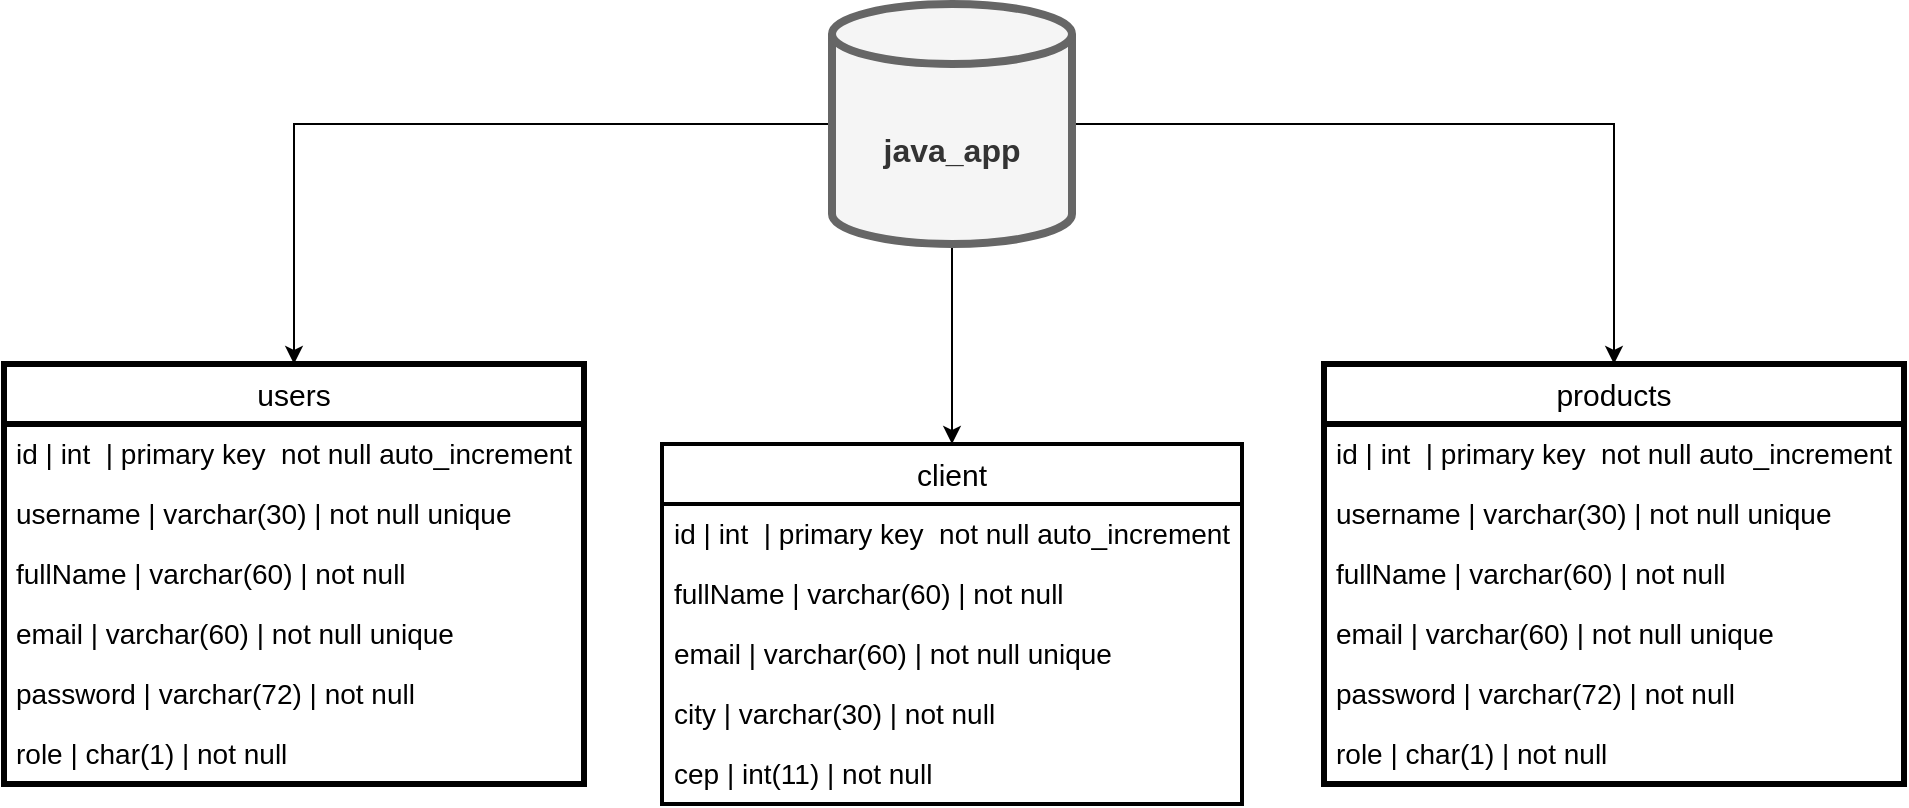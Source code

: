 <mxfile version="24.7.16">
  <diagram name="Página-1" id="-jYGax4Z-KlBJ2uLjjoX">
    <mxGraphModel dx="1941" dy="1733" grid="1" gridSize="10" guides="1" tooltips="1" connect="1" arrows="1" fold="1" page="1" pageScale="1" pageWidth="827" pageHeight="1169" math="0" shadow="0">
      <root>
        <mxCell id="0" />
        <mxCell id="1" parent="0" />
        <mxCell id="kctth2zFLPnqRk-hPfyQ-13" value="" style="edgeStyle=orthogonalEdgeStyle;rounded=0;orthogonalLoop=1;jettySize=auto;html=1;exitX=0;exitY=0.5;exitDx=0;exitDy=0;exitPerimeter=0;" edge="1" parent="1" source="kctth2zFLPnqRk-hPfyQ-2" target="kctth2zFLPnqRk-hPfyQ-3">
          <mxGeometry relative="1" as="geometry" />
        </mxCell>
        <mxCell id="kctth2zFLPnqRk-hPfyQ-22" value="" style="edgeStyle=orthogonalEdgeStyle;rounded=0;orthogonalLoop=1;jettySize=auto;html=1;entryX=0.5;entryY=0;entryDx=0;entryDy=0;" edge="1" parent="1" source="kctth2zFLPnqRk-hPfyQ-2" target="kctth2zFLPnqRk-hPfyQ-15">
          <mxGeometry relative="1" as="geometry" />
        </mxCell>
        <mxCell id="kctth2zFLPnqRk-hPfyQ-30" value="" style="edgeStyle=orthogonalEdgeStyle;rounded=0;orthogonalLoop=1;jettySize=auto;html=1;entryX=0.5;entryY=0;entryDx=0;entryDy=0;" edge="1" parent="1" source="kctth2zFLPnqRk-hPfyQ-2" target="kctth2zFLPnqRk-hPfyQ-23">
          <mxGeometry relative="1" as="geometry" />
        </mxCell>
        <mxCell id="kctth2zFLPnqRk-hPfyQ-2" value="&lt;font style=&quot;font-size: 16px;&quot;&gt;&lt;b&gt;java_app&lt;/b&gt;&lt;/font&gt;" style="shape=cylinder3;whiteSpace=wrap;html=1;boundedLbl=1;backgroundOutline=1;size=15;fillColor=#f5f5f5;strokeColor=#666666;fontColor=#333333;strokeWidth=4;" vertex="1" parent="1">
          <mxGeometry x="354" y="-50" width="120" height="120" as="geometry" />
        </mxCell>
        <mxCell id="kctth2zFLPnqRk-hPfyQ-3" value="&lt;font style=&quot;font-size: 15px;&quot;&gt;users&lt;/font&gt;" style="swimlane;fontStyle=0;childLayout=stackLayout;horizontal=1;startSize=30;horizontalStack=0;resizeParent=1;resizeParentMax=0;resizeLast=0;collapsible=1;marginBottom=0;whiteSpace=wrap;html=1;strokeWidth=3;" vertex="1" parent="1">
          <mxGeometry x="-60" y="130" width="290" height="210" as="geometry" />
        </mxCell>
        <mxCell id="kctth2zFLPnqRk-hPfyQ-5" value="&lt;span style=&quot;font-size: 14px;&quot;&gt;id | int&amp;nbsp; | primary key&amp;nbsp; not null auto_increment&lt;/span&gt;" style="text;strokeColor=none;fillColor=none;align=left;verticalAlign=middle;spacingLeft=4;spacingRight=4;overflow=hidden;points=[[0,0.5],[1,0.5]];portConstraint=eastwest;rotatable=0;whiteSpace=wrap;html=1;" vertex="1" parent="kctth2zFLPnqRk-hPfyQ-3">
          <mxGeometry y="30" width="290" height="30" as="geometry" />
        </mxCell>
        <mxCell id="kctth2zFLPnqRk-hPfyQ-6" value="&lt;font style=&quot;font-size: 14px;&quot;&gt;username | varchar(30) | not null unique&lt;/font&gt;" style="text;strokeColor=none;fillColor=none;align=left;verticalAlign=middle;spacingLeft=4;spacingRight=4;overflow=hidden;points=[[0,0.5],[1,0.5]];portConstraint=eastwest;rotatable=0;whiteSpace=wrap;html=1;" vertex="1" parent="kctth2zFLPnqRk-hPfyQ-3">
          <mxGeometry y="60" width="290" height="30" as="geometry" />
        </mxCell>
        <mxCell id="kctth2zFLPnqRk-hPfyQ-14" value="&lt;font style=&quot;font-size: 14px;&quot;&gt;fullName | varchar(60) | not null&lt;/font&gt;" style="text;strokeColor=none;fillColor=none;align=left;verticalAlign=middle;spacingLeft=4;spacingRight=4;overflow=hidden;points=[[0,0.5],[1,0.5]];portConstraint=eastwest;rotatable=0;whiteSpace=wrap;html=1;" vertex="1" parent="kctth2zFLPnqRk-hPfyQ-3">
          <mxGeometry y="90" width="290" height="30" as="geometry" />
        </mxCell>
        <mxCell id="kctth2zFLPnqRk-hPfyQ-7" value="&lt;font style=&quot;font-size: 14px;&quot;&gt;email | varchar(60) | not null unique&lt;/font&gt;" style="text;strokeColor=none;fillColor=none;align=left;verticalAlign=middle;spacingLeft=4;spacingRight=4;overflow=hidden;points=[[0,0.5],[1,0.5]];portConstraint=eastwest;rotatable=0;whiteSpace=wrap;html=1;" vertex="1" parent="kctth2zFLPnqRk-hPfyQ-3">
          <mxGeometry y="120" width="290" height="30" as="geometry" />
        </mxCell>
        <mxCell id="kctth2zFLPnqRk-hPfyQ-8" value="&lt;font style=&quot;font-size: 14px;&quot;&gt;password | varchar(72) | not null&lt;/font&gt;" style="text;strokeColor=none;fillColor=none;align=left;verticalAlign=middle;spacingLeft=4;spacingRight=4;overflow=hidden;points=[[0,0.5],[1,0.5]];portConstraint=eastwest;rotatable=0;whiteSpace=wrap;html=1;" vertex="1" parent="kctth2zFLPnqRk-hPfyQ-3">
          <mxGeometry y="150" width="290" height="30" as="geometry" />
        </mxCell>
        <mxCell id="kctth2zFLPnqRk-hPfyQ-9" value="&lt;font style=&quot;font-size: 14px;&quot;&gt;role | char(1) | not null&lt;/font&gt;" style="text;strokeColor=none;fillColor=none;align=left;verticalAlign=middle;spacingLeft=4;spacingRight=4;overflow=hidden;points=[[0,0.5],[1,0.5]];portConstraint=eastwest;rotatable=0;whiteSpace=wrap;html=1;" vertex="1" parent="kctth2zFLPnqRk-hPfyQ-3">
          <mxGeometry y="180" width="290" height="30" as="geometry" />
        </mxCell>
        <mxCell id="kctth2zFLPnqRk-hPfyQ-15" value="&lt;span style=&quot;font-size: 15px;&quot;&gt;client&lt;/span&gt;" style="swimlane;fontStyle=0;childLayout=stackLayout;horizontal=1;startSize=30;horizontalStack=0;resizeParent=1;resizeParentMax=0;resizeLast=0;collapsible=1;marginBottom=0;whiteSpace=wrap;html=1;strokeWidth=2;" vertex="1" parent="1">
          <mxGeometry x="269" y="170" width="290" height="180" as="geometry" />
        </mxCell>
        <mxCell id="kctth2zFLPnqRk-hPfyQ-16" value="&lt;span style=&quot;font-size: 14px;&quot;&gt;id | int&amp;nbsp; | primary key&amp;nbsp; not null auto_increment&lt;/span&gt;" style="text;strokeColor=none;fillColor=none;align=left;verticalAlign=middle;spacingLeft=4;spacingRight=4;overflow=hidden;points=[[0,0.5],[1,0.5]];portConstraint=eastwest;rotatable=0;whiteSpace=wrap;html=1;" vertex="1" parent="kctth2zFLPnqRk-hPfyQ-15">
          <mxGeometry y="30" width="290" height="30" as="geometry" />
        </mxCell>
        <mxCell id="kctth2zFLPnqRk-hPfyQ-18" value="&lt;font style=&quot;font-size: 14px;&quot;&gt;fullName | varchar(60) | not null&lt;/font&gt;" style="text;strokeColor=none;fillColor=none;align=left;verticalAlign=middle;spacingLeft=4;spacingRight=4;overflow=hidden;points=[[0,0.5],[1,0.5]];portConstraint=eastwest;rotatable=0;whiteSpace=wrap;html=1;" vertex="1" parent="kctth2zFLPnqRk-hPfyQ-15">
          <mxGeometry y="60" width="290" height="30" as="geometry" />
        </mxCell>
        <mxCell id="kctth2zFLPnqRk-hPfyQ-19" value="&lt;font style=&quot;font-size: 14px;&quot;&gt;email | varchar(60) | not null unique&lt;/font&gt;" style="text;strokeColor=none;fillColor=none;align=left;verticalAlign=middle;spacingLeft=4;spacingRight=4;overflow=hidden;points=[[0,0.5],[1,0.5]];portConstraint=eastwest;rotatable=0;whiteSpace=wrap;html=1;" vertex="1" parent="kctth2zFLPnqRk-hPfyQ-15">
          <mxGeometry y="90" width="290" height="30" as="geometry" />
        </mxCell>
        <mxCell id="kctth2zFLPnqRk-hPfyQ-34" value="&lt;font style=&quot;font-size: 14px;&quot;&gt;city | varchar(30) | not null&lt;/font&gt;" style="text;strokeColor=none;fillColor=none;align=left;verticalAlign=middle;spacingLeft=4;spacingRight=4;overflow=hidden;points=[[0,0.5],[1,0.5]];portConstraint=eastwest;rotatable=0;whiteSpace=wrap;html=1;fontSize=14;" vertex="1" parent="kctth2zFLPnqRk-hPfyQ-15">
          <mxGeometry y="120" width="290" height="30" as="geometry" />
        </mxCell>
        <mxCell id="kctth2zFLPnqRk-hPfyQ-21" value="&lt;font style=&quot;font-size: 14px;&quot;&gt;cep | int(11) | not null&lt;/font&gt;" style="text;strokeColor=none;fillColor=none;align=left;verticalAlign=middle;spacingLeft=4;spacingRight=4;overflow=hidden;points=[[0,0.5],[1,0.5]];portConstraint=eastwest;rotatable=0;whiteSpace=wrap;html=1;fontSize=14;" vertex="1" parent="kctth2zFLPnqRk-hPfyQ-15">
          <mxGeometry y="150" width="290" height="30" as="geometry" />
        </mxCell>
        <mxCell id="kctth2zFLPnqRk-hPfyQ-23" value="&lt;font style=&quot;font-size: 15px;&quot;&gt;products&lt;/font&gt;" style="swimlane;fontStyle=0;childLayout=stackLayout;horizontal=1;startSize=30;horizontalStack=0;resizeParent=1;resizeParentMax=0;resizeLast=0;collapsible=1;marginBottom=0;whiteSpace=wrap;html=1;strokeWidth=3;" vertex="1" parent="1">
          <mxGeometry x="600" y="130" width="290" height="210" as="geometry" />
        </mxCell>
        <mxCell id="kctth2zFLPnqRk-hPfyQ-24" value="&lt;span style=&quot;font-size: 14px;&quot;&gt;id | int&amp;nbsp; | primary key&amp;nbsp; not null auto_increment&lt;/span&gt;" style="text;strokeColor=none;fillColor=none;align=left;verticalAlign=middle;spacingLeft=4;spacingRight=4;overflow=hidden;points=[[0,0.5],[1,0.5]];portConstraint=eastwest;rotatable=0;whiteSpace=wrap;html=1;" vertex="1" parent="kctth2zFLPnqRk-hPfyQ-23">
          <mxGeometry y="30" width="290" height="30" as="geometry" />
        </mxCell>
        <mxCell id="kctth2zFLPnqRk-hPfyQ-25" value="&lt;font style=&quot;font-size: 14px;&quot;&gt;username | varchar(30) | not null unique&lt;/font&gt;" style="text;strokeColor=none;fillColor=none;align=left;verticalAlign=middle;spacingLeft=4;spacingRight=4;overflow=hidden;points=[[0,0.5],[1,0.5]];portConstraint=eastwest;rotatable=0;whiteSpace=wrap;html=1;" vertex="1" parent="kctth2zFLPnqRk-hPfyQ-23">
          <mxGeometry y="60" width="290" height="30" as="geometry" />
        </mxCell>
        <mxCell id="kctth2zFLPnqRk-hPfyQ-26" value="&lt;font style=&quot;font-size: 14px;&quot;&gt;fullName | varchar(60) | not null&lt;/font&gt;" style="text;strokeColor=none;fillColor=none;align=left;verticalAlign=middle;spacingLeft=4;spacingRight=4;overflow=hidden;points=[[0,0.5],[1,0.5]];portConstraint=eastwest;rotatable=0;whiteSpace=wrap;html=1;" vertex="1" parent="kctth2zFLPnqRk-hPfyQ-23">
          <mxGeometry y="90" width="290" height="30" as="geometry" />
        </mxCell>
        <mxCell id="kctth2zFLPnqRk-hPfyQ-27" value="&lt;font style=&quot;font-size: 14px;&quot;&gt;email | varchar(60) | not null unique&lt;/font&gt;" style="text;strokeColor=none;fillColor=none;align=left;verticalAlign=middle;spacingLeft=4;spacingRight=4;overflow=hidden;points=[[0,0.5],[1,0.5]];portConstraint=eastwest;rotatable=0;whiteSpace=wrap;html=1;" vertex="1" parent="kctth2zFLPnqRk-hPfyQ-23">
          <mxGeometry y="120" width="290" height="30" as="geometry" />
        </mxCell>
        <mxCell id="kctth2zFLPnqRk-hPfyQ-28" value="&lt;font style=&quot;font-size: 14px;&quot;&gt;password | varchar(72) | not null&lt;/font&gt;" style="text;strokeColor=none;fillColor=none;align=left;verticalAlign=middle;spacingLeft=4;spacingRight=4;overflow=hidden;points=[[0,0.5],[1,0.5]];portConstraint=eastwest;rotatable=0;whiteSpace=wrap;html=1;" vertex="1" parent="kctth2zFLPnqRk-hPfyQ-23">
          <mxGeometry y="150" width="290" height="30" as="geometry" />
        </mxCell>
        <mxCell id="kctth2zFLPnqRk-hPfyQ-29" value="&lt;font style=&quot;font-size: 14px;&quot;&gt;role | char(1) | not null&lt;/font&gt;" style="text;strokeColor=none;fillColor=none;align=left;verticalAlign=middle;spacingLeft=4;spacingRight=4;overflow=hidden;points=[[0,0.5],[1,0.5]];portConstraint=eastwest;rotatable=0;whiteSpace=wrap;html=1;strokeWidth=2;" vertex="1" parent="kctth2zFLPnqRk-hPfyQ-23">
          <mxGeometry y="180" width="290" height="30" as="geometry" />
        </mxCell>
      </root>
    </mxGraphModel>
  </diagram>
</mxfile>

